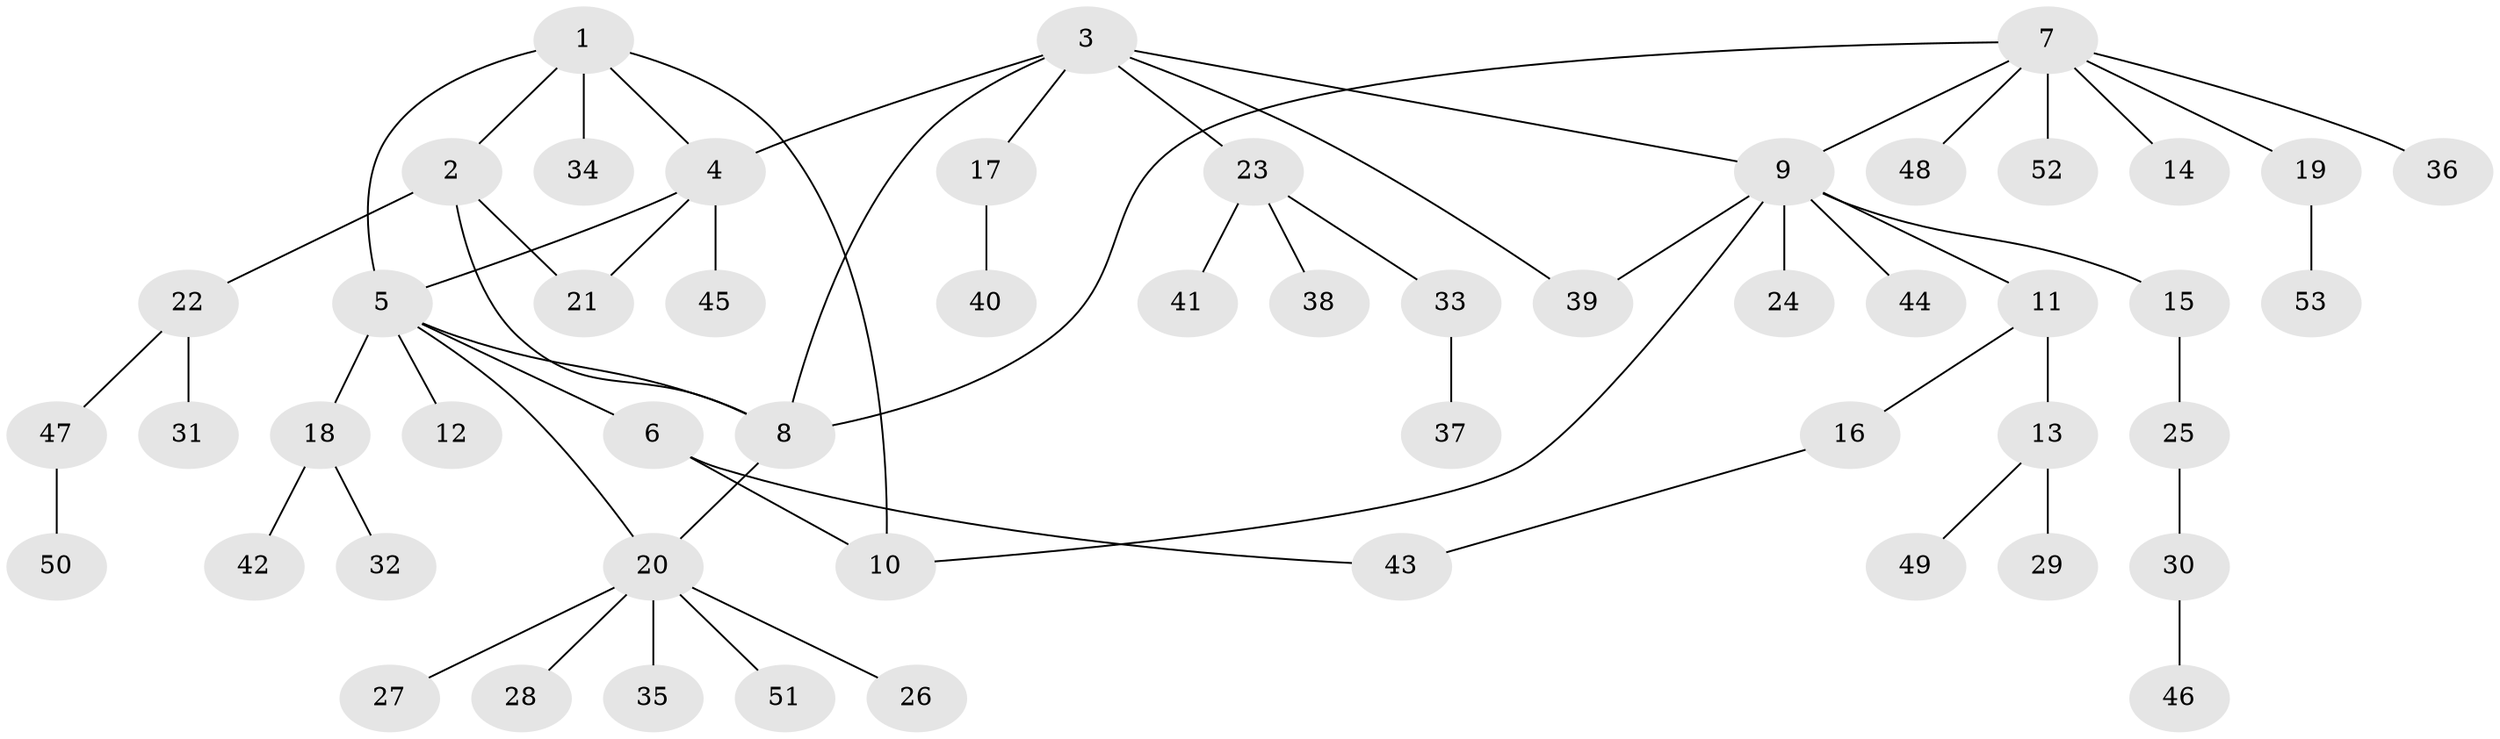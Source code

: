 // coarse degree distribution, {7: 0.05555555555555555, 9: 0.05555555555555555, 2: 0.1111111111111111, 3: 0.05555555555555555, 1: 0.7222222222222222}
// Generated by graph-tools (version 1.1) at 2025/19/03/04/25 18:19:43]
// undirected, 53 vertices, 62 edges
graph export_dot {
graph [start="1"]
  node [color=gray90,style=filled];
  1;
  2;
  3;
  4;
  5;
  6;
  7;
  8;
  9;
  10;
  11;
  12;
  13;
  14;
  15;
  16;
  17;
  18;
  19;
  20;
  21;
  22;
  23;
  24;
  25;
  26;
  27;
  28;
  29;
  30;
  31;
  32;
  33;
  34;
  35;
  36;
  37;
  38;
  39;
  40;
  41;
  42;
  43;
  44;
  45;
  46;
  47;
  48;
  49;
  50;
  51;
  52;
  53;
  1 -- 2;
  1 -- 4;
  1 -- 5;
  1 -- 10;
  1 -- 34;
  2 -- 8;
  2 -- 21;
  2 -- 22;
  3 -- 4;
  3 -- 8;
  3 -- 9;
  3 -- 17;
  3 -- 23;
  3 -- 39;
  4 -- 5;
  4 -- 21;
  4 -- 45;
  5 -- 6;
  5 -- 8;
  5 -- 12;
  5 -- 18;
  5 -- 20;
  6 -- 10;
  6 -- 43;
  7 -- 8;
  7 -- 9;
  7 -- 14;
  7 -- 19;
  7 -- 36;
  7 -- 48;
  7 -- 52;
  8 -- 20;
  9 -- 10;
  9 -- 11;
  9 -- 15;
  9 -- 24;
  9 -- 39;
  9 -- 44;
  11 -- 13;
  11 -- 16;
  13 -- 29;
  13 -- 49;
  15 -- 25;
  16 -- 43;
  17 -- 40;
  18 -- 32;
  18 -- 42;
  19 -- 53;
  20 -- 26;
  20 -- 27;
  20 -- 28;
  20 -- 35;
  20 -- 51;
  22 -- 31;
  22 -- 47;
  23 -- 33;
  23 -- 38;
  23 -- 41;
  25 -- 30;
  30 -- 46;
  33 -- 37;
  47 -- 50;
}
